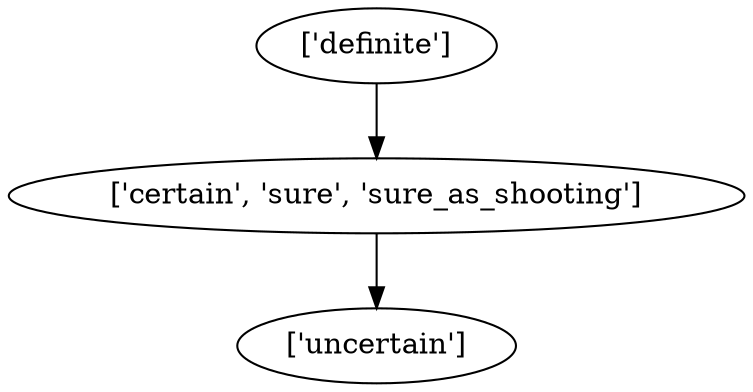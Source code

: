 strict digraph  {
	"['definite']" -> "['certain', 'sure', 'sure_as_shooting']";
	"['certain', 'sure', 'sure_as_shooting']" -> "['uncertain']";
}
